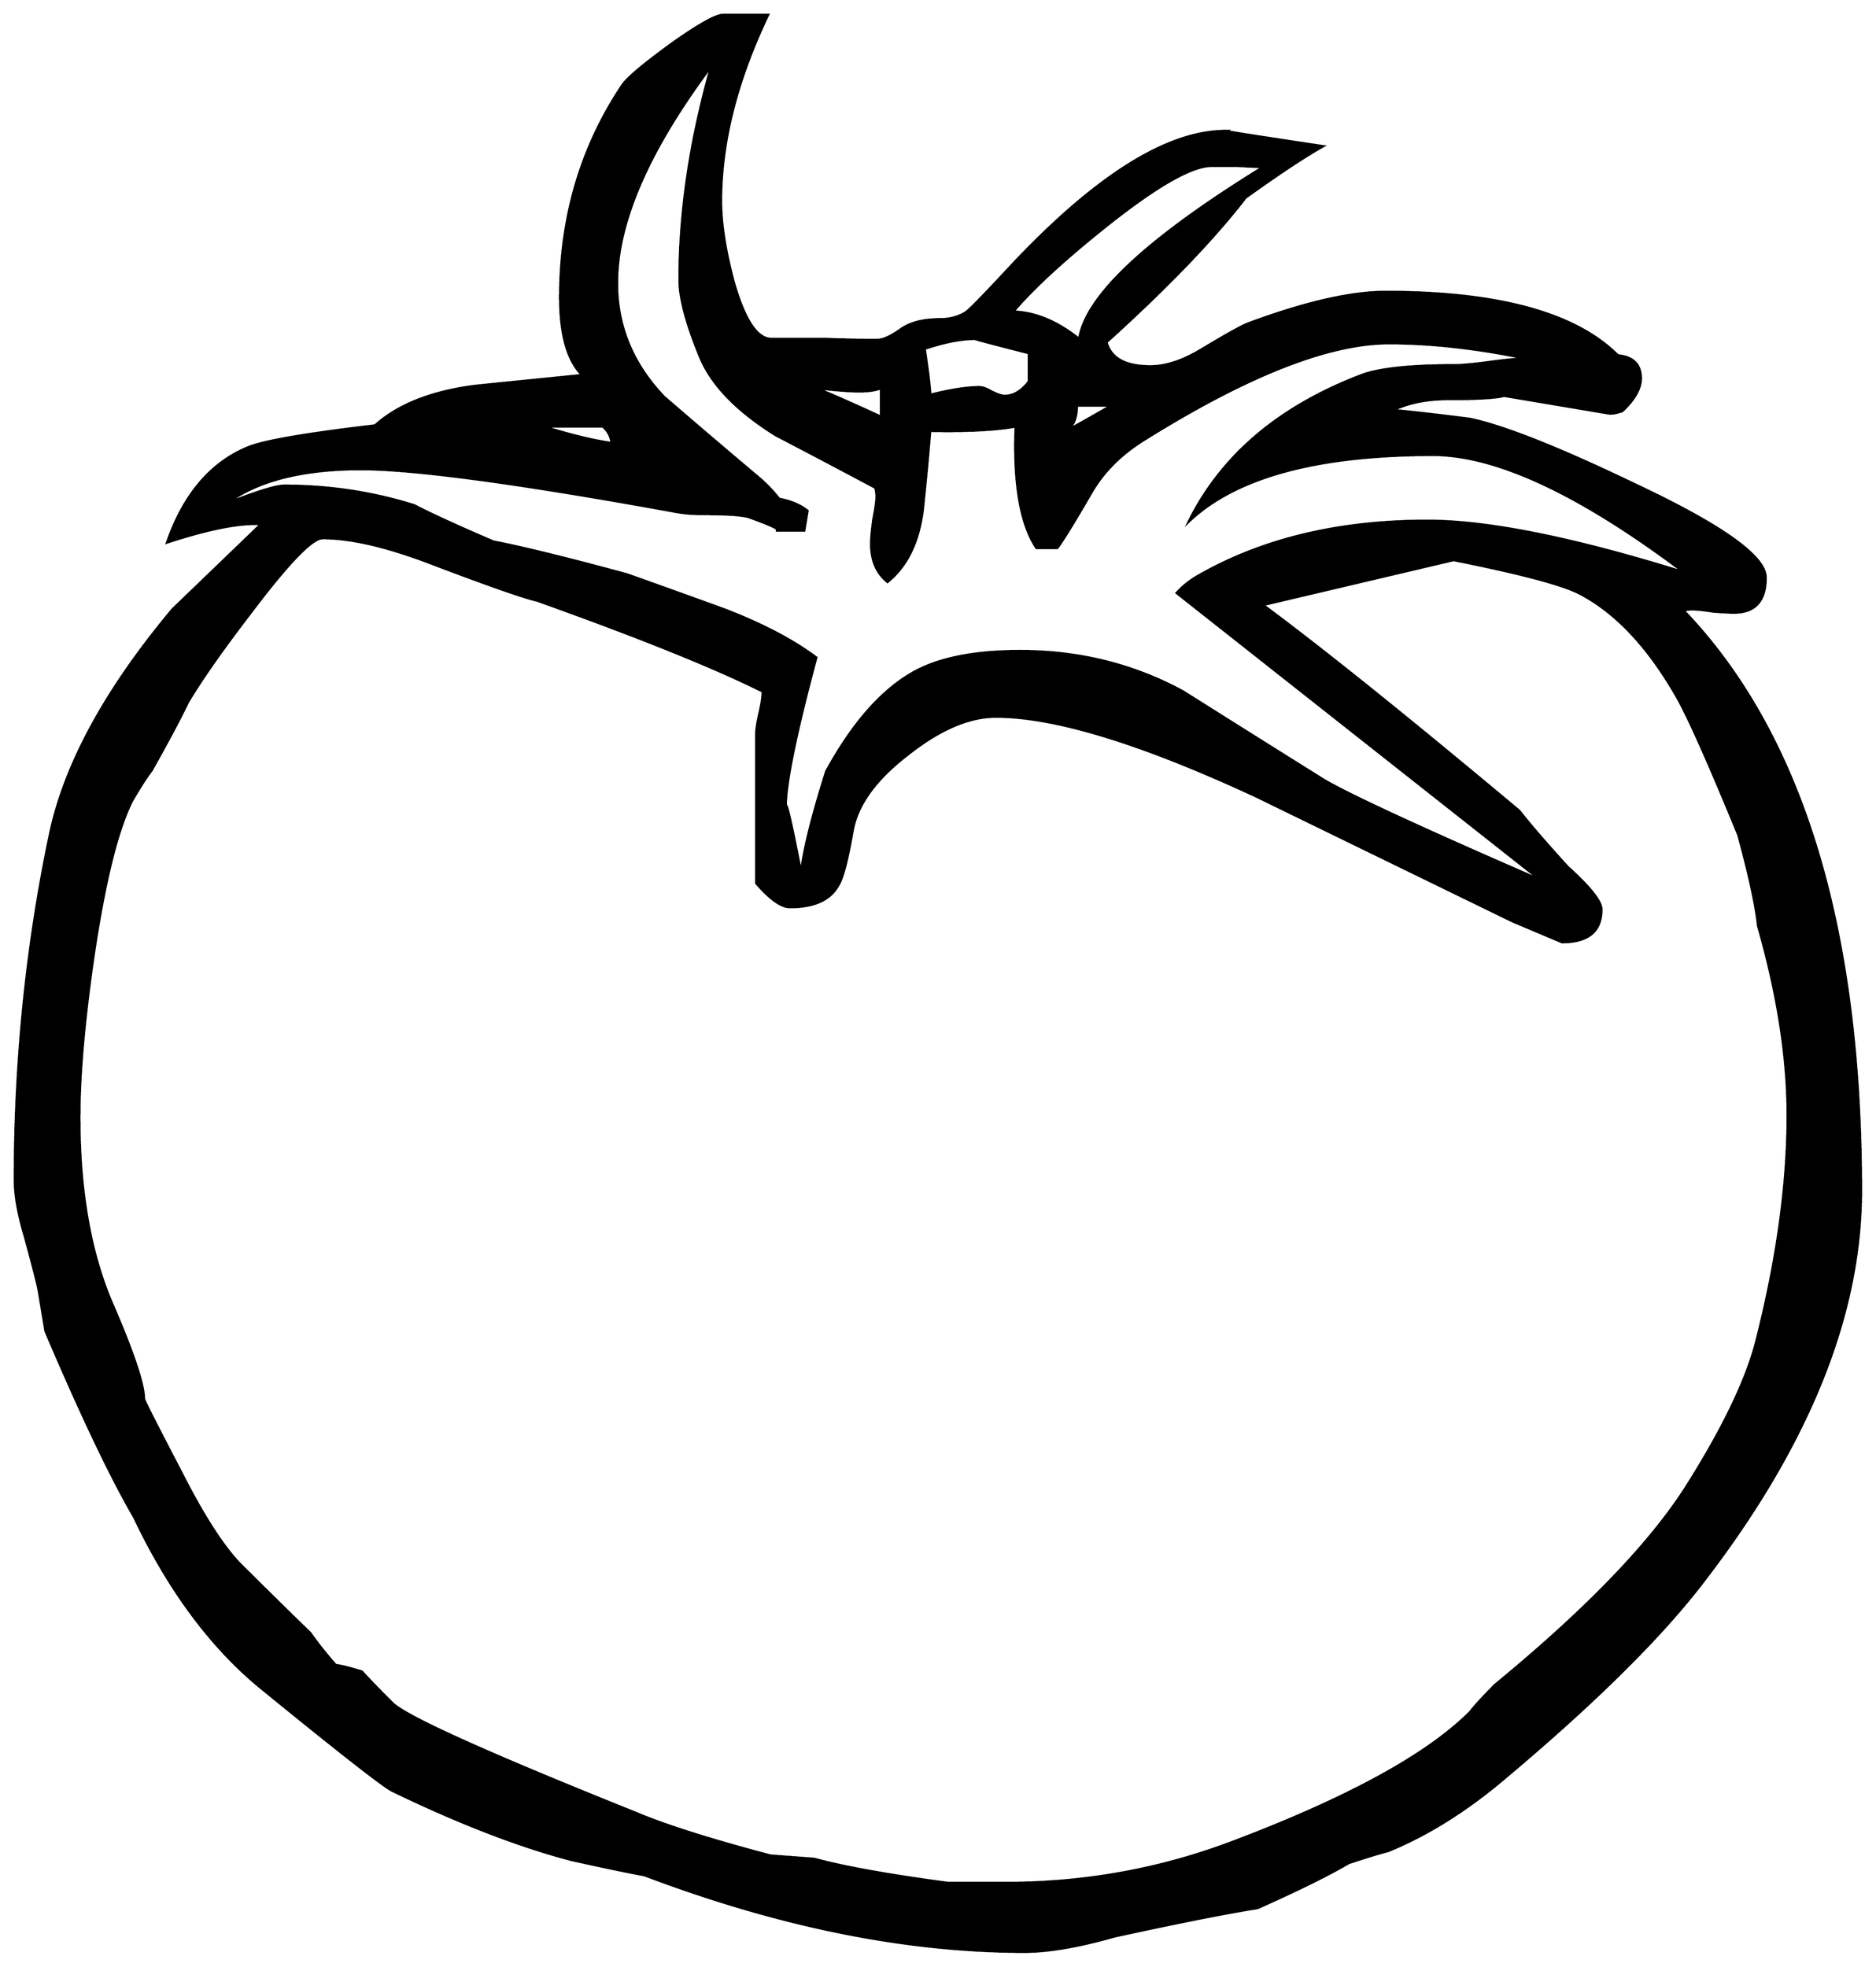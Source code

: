 


\begin{tikzpicture}[y=0.80pt, x=0.80pt, yscale=-1.0, xscale=1.0, inner sep=0pt, outer sep=0pt]
\begin{scope}[shift={(100.0,1705.0)},nonzero rule]
  \path[draw=.,fill=.,line width=1.600pt] (1768.0,-392.0) ..
    controls (1768.0,-277.333) and (1718.667,-156.667) ..
    (1620.0,-30.0) .. controls (1581.333,19.333) and (1522.333,77.333)
    .. (1443.0,144.0) .. controls (1407.667,174.0) and
    (1372.0,196.333) .. (1336.0,211.0) .. controls (1328.0,213.0)
    and (1316.0,216.667) .. (1300.0,222.0) .. controls
    (1282.0,232.667) and (1254.333,246.333) .. (1217.0,263.0) ..
    controls (1187.667,267.667) and (1144.0,276.333) .. (1086.0,289.0)
    .. controls (1053.333,298.333) and (1026.0,303.0) ..
    (1004.0,303.0) .. controls (896.0,303.0) and (780.333,279.667)
    .. (657.0,233.0) .. controls (642.333,230.333) and (620.0,225.667)
    .. (590.0,219.0) .. controls (542.0,206.333) and (487.667,185.333)
    .. (427.0,156.0) .. controls (419.667,152.667) and (380.0,121.667)
    .. (308.0,63.0) .. controls (262.0,25.667) and (223.0,-26.667)
    .. (191.0,-94.0) .. controls (169.667,-130.667) and
    (142.667,-187.333) .. (110.0,-264.0) .. controls (108.667,-272.0)
    and (106.667,-284.0) .. (104.0,-300.0) .. controls
    (103.333,-304.667) and (99.0,-321.667) .. (91.0,-351.0) ..
    controls (85.0,-371.0) and (82.0,-388.0) .. (82.0,-402.0) ..
    controls (82.0,-510.667) and (92.667,-615.667) .. (114.0,-717.0)
    .. controls (127.333,-781.0) and (164.667,-849.667) ..
    (226.0,-923.0) .. controls (244.0,-940.333) and (271.0,-966.333)
    .. (307.0,-1001.0) -- (301.0,-1001.0) .. controls
    (282.333,-1001.0) and (255.667,-995.333) .. (221.0,-984.0) ..
    controls (236.333,-1028.0) and (261.0,-1057.0) ..
    (295.0,-1071.0) .. controls (309.667,-1077.0) and
    (348.333,-1083.667) .. (411.0,-1091.0) .. controls
    (431.667,-1109.667) and (461.667,-1121.667) .. (501.0,-1127.0) ..
    controls (533.667,-1130.333) and (566.667,-1133.667) ..
    (600.0,-1137.0) .. controls (586.667,-1150.333) and
    (580.0,-1174.0) .. (580.0,-1208.0) .. controls
    (580.0,-1280.667) and (599.0,-1345.333) .. (637.0,-1402.0) ..
    controls (641.667,-1408.667) and (656.333,-1421.0) ..
    (681.0,-1439.0) .. controls (706.333,-1457.0) and
    (722.333,-1466.0) .. (729.0,-1466.0) -- (770.0,-1466.0) ..
    controls (741.333,-1406.0) and (727.0,-1349.333) ..
    (727.0,-1296.0) .. controls (727.0,-1276.0) and
    (730.667,-1252.0) .. (738.0,-1224.0) .. controls
    (748.0,-1188.0) and (759.667,-1170.0) .. (773.0,-1170.0) ..
    controls (783.667,-1170.0) and (799.667,-1170.0) ..
    (821.0,-1170.0) .. controls (842.333,-1169.333) and
    (858.333,-1169.0) .. (869.0,-1169.0) .. controls
    (874.333,-1169.0) and (881.333,-1172.0) .. (890.0,-1178.0) ..
    controls (898.667,-1184.667) and (911.0,-1188.0) ..
    (927.0,-1188.0) .. controls (935.667,-1188.0) and
    (943.333,-1190.0) .. (950.0,-1194.0) .. controls
    (952.667,-1195.333) and (967.0,-1210.0) .. (993.0,-1238.0) ..
    controls (1069.667,-1319.333) and (1134.667,-1360.0) ..
    (1188.0,-1360.0) .. controls (1185.333,-1360.0) and
    (1215.0,-1355.333) .. (1277.0,-1346.0) .. controls
    (1260.333,-1336.667) and (1236.667,-1321.0) .. (1206.0,-1299.0) ..
    controls (1176.667,-1261.0) and (1134.333,-1217.0) ..
    (1079.0,-1167.0) .. controls (1083.0,-1152.333) and
    (1096.333,-1145.0) .. (1119.0,-1145.0) .. controls
    (1133.0,-1145.0) and (1148.333,-1150.0) .. (1165.0,-1160.0) ..
    controls (1188.333,-1174.0) and (1202.667,-1182.0) ..
    (1208.0,-1184.0) .. controls (1260.0,-1203.333) and
    (1302.0,-1213.0) .. (1334.0,-1213.0) .. controls
    (1436.667,-1213.0) and (1507.333,-1193.667) .. (1546.0,-1155.0) ..
    controls (1560.0,-1153.667) and (1567.0,-1146.667) ..
    (1567.0,-1134.0) .. controls (1567.0,-1124.667) and
    (1561.333,-1114.667) .. (1550.0,-1104.0) .. controls
    (1544.0,-1102.0) and (1539.667,-1101.333) .. (1537.0,-1102.0) --
    (1442.0,-1118.0) .. controls (1435.333,-1116.0) and
    (1418.333,-1115.0) .. (1391.0,-1115.0) .. controls
    (1371.667,-1115.0) and (1355.0,-1111.667) .. (1341.0,-1105.0) ..
    controls (1356.333,-1103.667) and (1379.667,-1101.0) ..
    (1411.0,-1097.0) .. controls (1442.333,-1090.333) and
    (1492.667,-1070.333) .. (1562.0,-1037.0) .. controls
    (1641.333,-999.667) and (1681.0,-971.333) .. (1681.0,-952.0) ..
    controls (1681.0,-930.667) and (1671.333,-920.0) ..
    (1652.0,-920.0) .. controls (1648.0,-920.0) and
    (1641.667,-920.333) .. (1633.0,-921.0) .. controls
    (1624.333,-922.333) and (1618.0,-923.0) .. (1614.0,-923.0) ..
    controls (1611.333,-923.0) and (1608.667,-922.667) ..
    (1606.0,-922.0) .. controls (1714.0,-809.333) and
    (1768.0,-632.667) .. (1768.0,-392.0) -- cycle(1222.0,-1327.0)
    .. controls (1217.333,-1327.0) and (1209.667,-1327.333) ..
    (1199.0,-1328.0) .. controls (1188.333,-1328.0) and
    (1180.333,-1328.0) .. (1175.0,-1328.0) .. controls
    (1157.0,-1328.0) and (1125.333,-1310.0) .. (1080.0,-1274.0) ..
    controls (1040.667,-1242.667) and (1012.0,-1216.333) ..
    (994.0,-1195.0) .. controls (1014.0,-1194.333) and
    (1034.0,-1186.0) .. (1054.0,-1170.0) .. controls
    (1060.0,-1209.333) and (1116.0,-1261.667) .. (1222.0,-1327.0) --
    cycle(1083.0,-1109.0) -- (1052.0,-1109.0) .. controls
    (1052.0,-1099.0) and (1049.333,-1091.667) .. (1044.0,-1087.0) ..
    controls (1052.667,-1091.667) and (1065.667,-1099.0) ..
    (1083.0,-1109.0) -- cycle(1008.0,-1131.0) --
    (1008.0,-1157.0) .. controls (974.0,-1165.667) and
    (957.667,-1170.0) .. (959.0,-1170.0) .. controls
    (946.333,-1170.0) and (931.0,-1167.0) .. (913.0,-1161.0) ..
    controls (916.333,-1138.333) and (918.0,-1124.333) ..
    (918.0,-1119.0) .. controls (936.667,-1123.667) and
    (951.667,-1126.0) .. (963.0,-1126.0) .. controls
    (965.667,-1126.0) and (969.333,-1124.667) .. (974.0,-1122.0) ..
    controls (979.333,-1119.333) and (983.333,-1118.0) ..
    (986.0,-1118.0) .. controls (994.0,-1118.0) and
    (1001.333,-1122.333) .. (1008.0,-1131.0) -- cycle(1606.0,-957.0)
    .. controls (1511.333,-1028.333) and (1435.0,-1064.0) ..
    (1377.0,-1064.0) .. controls (1271.0,-1064.0) and
    (1196.667,-1043.667) .. (1154.0,-1003.0) .. controls
    (1184.0,-1063.667) and (1236.667,-1108.333) .. (1312.0,-1137.0) ..
    controls (1328.0,-1143.0) and (1356.0,-1146.0) ..
    (1396.0,-1146.0) .. controls (1403.333,-1146.0) and
    (1414.333,-1147.0) .. (1429.0,-1149.0) .. controls
    (1443.667,-1151.0) and (1454.667,-1152.0) .. (1462.0,-1152.0) ..
    controls (1417.333,-1161.333) and (1375.667,-1166.0) ..
    (1337.0,-1166.0) .. controls (1281.667,-1166.0) and
    (1206.667,-1136.333) .. (1112.0,-1077.0) .. controls
    (1092.0,-1064.333) and (1076.667,-1049.0) .. (1066.0,-1031.0) ..
    controls (1049.333,-1002.333) and (1038.667,-985.0) ..
    (1034.0,-979.0) -- (1015.0,-979.0) .. controls
    (1000.333,-1001.0) and (994.0,-1038.0) .. (996.0,-1090.0) ..
    controls (978.0,-1086.667) and (952.0,-1085.333) ..
    (918.0,-1086.0) .. controls (916.0,-1061.333) and
    (913.667,-1036.667) .. (911.0,-1012.0) .. controls
    (907.0,-983.333) and (896.333,-962.0) .. (879.0,-948.0) ..
    controls (869.0,-956.0) and (864.0,-967.667) .. (864.0,-983.0)
    .. controls (864.0,-987.667) and (864.667,-995.0) ..
    (866.0,-1005.0) .. controls (868.0,-1015.0) and
    (869.0,-1022.333) .. (869.0,-1027.0) .. controls
    (869.0,-1027.667) and (868.667,-1030.0) .. (868.0,-1034.0) ..
    controls (838.0,-1050.0) and (807.667,-1066.0) ..
    (777.0,-1082.0) .. controls (741.667,-1104.0) and
    (718.667,-1127.667) .. (708.0,-1153.0) .. controls
    (695.333,-1183.667) and (689.0,-1207.333) .. (689.0,-1224.0) ..
    controls (689.0,-1286.0) and (698.667,-1351.0) ..
    (718.0,-1419.0) .. controls (660.667,-1342.333) and
    (632.0,-1276.333) .. (632.0,-1221.0) .. controls
    (632.0,-1181.667) and (646.333,-1147.0) .. (675.0,-1117.0) ..
    controls (704.333,-1091.667) and (733.667,-1066.667) ..
    (763.0,-1042.0) .. controls (769.667,-1036.0) and
    (775.333,-1030.0) .. (780.0,-1024.0) .. controls
    (790.667,-1022.0) and (799.333,-1018.333) .. (806.0,-1013.0) --
    (803.0,-995.0) -- (777.0,-995.0) .. controls (783.0,-995.0)
    and (775.0,-999.0) .. (753.0,-1007.0) .. controls
    (747.667,-1009.0) and (733.333,-1010.0) .. (710.0,-1010.0) ..
    controls (701.333,-1010.0) and (693.333,-1010.667) ..
    (686.0,-1012.0) .. controls (543.333,-1038.0) and
    (447.333,-1051.0) .. (398.0,-1051.0) .. controls
    (344.667,-1051.0) and (304.0,-1040.667) .. (276.0,-1020.0) ..
    controls (303.333,-1030.667) and (320.667,-1036.0) ..
    (328.0,-1036.0) .. controls (369.333,-1036.0) and
    (409.0,-1030.0) .. (447.0,-1018.0) .. controls
    (462.333,-1010.0) and (486.333,-999.0) .. (519.0,-985.0) ..
    controls (546.333,-979.667) and (587.0,-969.667) .. (641.0,-955.0)
    .. controls (671.0,-944.333) and (700.667,-933.667) ..
    (730.0,-923.0) .. controls (764.667,-909.667) and (792.667,-895.0)
    .. (814.0,-879.0) .. controls (795.333,-809.667) and
    (786.0,-764.0) .. (786.0,-742.0) .. controls (786.0,-750.667)
    and (790.667,-731.0) .. (800.0,-683.0) .. controls
    (802.667,-704.333) and (810.333,-735.0) .. (823.0,-775.0) ..
    controls (846.333,-817.667) and (872.0,-847.333) .. (900.0,-864.0)
    .. controls (923.333,-878.0) and (956.667,-885.0) ..
    (1000.0,-885.0) .. controls (1054.0,-885.0) and
    (1103.667,-872.667) .. (1149.0,-848.0) .. controls
    (1192.333,-820.667) and (1235.333,-793.667) .. (1278.0,-767.0) ..
    controls (1302.0,-753.0) and (1367.667,-722.667) ..
    (1475.0,-676.0) -- (1143.0,-938.0) .. controls
    (1149.0,-944.667) and (1156.333,-950.333) .. (1165.0,-955.0) ..
    controls (1223.0,-987.667) and (1292.0,-1004.0) ..
    (1372.0,-1004.0) .. controls (1427.333,-1004.0) and
    (1505.333,-988.333) .. (1606.0,-957.0) -- cycle(873.0,-1099.0)
    -- (873.0,-1125.0) .. controls (868.333,-1123.0) and
    (861.667,-1122.0) .. (853.0,-1122.0) .. controls
    (845.0,-1122.0) and (832.0,-1123.0) .. (814.0,-1125.0) ..
    controls (827.333,-1119.667) and (847.0,-1111.0) ..
    (873.0,-1099.0) -- cycle(627.0,-1075.0) .. controls
    (626.333,-1081.0) and (623.667,-1086.0) .. (619.0,-1090.0) --
    (565.0,-1090.0) .. controls (591.0,-1082.0) and
    (611.667,-1077.0) .. (627.0,-1075.0) -- cycle(1701.0,-461.0)
    .. controls (1701.0,-513.667) and (1692.0,-571.333) ..
    (1674.0,-634.0) .. controls (1672.0,-652.667) and
    (1666.0,-680.333) .. (1656.0,-717.0) .. controls
    (1630.0,-780.333) and (1611.667,-821.667) .. (1601.0,-841.0) ..
    controls (1574.333,-888.333) and (1544.0,-920.667) ..
    (1510.0,-938.0) .. controls (1494.0,-946.0) and
    (1456.0,-956.0) .. (1396.0,-968.0) -- (1222.0,-927.0) ..
    controls (1276.0,-887.0) and (1354.0,-824.333) ..
    (1456.0,-739.0) .. controls (1465.333,-727.0) and
    (1480.0,-710.0) .. (1500.0,-688.0) .. controls
    (1520.667,-669.333) and (1531.0,-656.333) .. (1531.0,-649.0) ..
    controls (1531.0,-629.0) and (1519.0,-619.0) ..
    (1495.0,-619.0) .. controls (1495.0,-619.0) and
    (1480.0,-625.333) .. (1450.0,-638.0) .. controls
    (1372.0,-676.0) and (1294.0,-714.0) .. (1216.0,-752.0) ..
    controls (1111.333,-800.667) and (1032.0,-825.0) ..
    (978.0,-825.0) .. controls (953.333,-825.0) and (926.333,-813.333)
    .. (897.0,-790.0) .. controls (867.667,-767.333) and
    (851.0,-744.0) .. (847.0,-720.0) .. controls (842.333,-693.333)
    and (838.0,-677.0) .. (834.0,-671.0) .. controls
    (826.667,-657.667) and (812.0,-651.0) .. (790.0,-651.0) ..
    controls (782.0,-651.0) and (771.667,-658.333) .. (759.0,-673.0)
    -- (759.0,-808.0) .. controls (759.0,-812.667) and
    (760.0,-819.333) .. (762.0,-828.0) .. controls (764.0,-836.667)
    and (765.0,-843.333) .. (765.0,-848.0) .. controls
    (721.0,-870.0) and (652.333,-897.667) .. (559.0,-931.0) ..
    controls (547.0,-933.667) and (514.667,-945.0) .. (462.0,-965.0)
    .. controls (422.0,-980.333) and (389.0,-988.0) ..
    (363.0,-988.0) .. controls (353.667,-988.0) and (332.333,-966.0)
    .. (299.0,-922.0) .. controls (272.333,-887.333) and
    (252.667,-859.333) .. (240.0,-838.0) .. controls (233.333,-824.0)
    and (222.333,-803.333) .. (207.0,-776.0) .. controls
    (202.333,-770.0) and (196.333,-760.667) .. (189.0,-748.0) ..
    controls (175.667,-721.333) and (164.0,-674.333) .. (154.0,-607.0)
    .. controls (145.333,-547.667) and (141.0,-498.333) ..
    (141.0,-459.0) .. controls (141.0,-393.0) and (150.667,-337.0)
    .. (170.0,-291.0) .. controls (190.0,-245.0) and
    (200.0,-215.333) .. (200.0,-202.0) .. controls (200.0,-200.667)
    and (211.667,-177.667) .. (235.0,-133.0) .. controls
    (253.667,-96.333) and (270.667,-69.667) .. (286.0,-53.0) .. controls
    (308.0,-31.0) and (330.0,-9.333) .. (352.0,12.0) .. controls
    (358.0,20.667) and (365.667,30.333) .. (375.0,41.0) .. controls
    (380.333,41.667) and (388.333,43.667) .. (399.0,47.0) .. controls
    (405.0,53.667) and (414.333,63.333) .. (427.0,76.0) .. controls
    (440.333,88.667) and (514.333,122.0) .. (649.0,176.0) .. controls
    (675.667,187.333) and (716.667,200.333) .. (772.0,215.0) .. controls
    (780.667,215.667) and (794.0,216.667) .. (812.0,218.0) .. controls
    (838.667,225.333) and (879.333,232.667) .. (934.0,240.0) --
    (982.0,240.0) .. controls (1055.333,240.667) and (1125.667,228.333)
    .. (1193.0,203.0) .. controls (1299.0,163.0) and
    (1371.667,123.333) .. (1411.0,84.0) .. controls (1415.667,78.0)
    and (1423.333,69.667) .. (1434.0,59.0) .. controls (1516.667,-9.0)
    and (1574.667,-69.0) .. (1608.0,-121.0) .. controls
    (1641.333,-173.667) and (1662.667,-217.667) .. (1672.0,-253.0) ..
    controls (1691.333,-328.333) and (1701.0,-397.667) ..
    (1701.0,-461.0) -- cycle;
\end{scope}

\end{tikzpicture}

